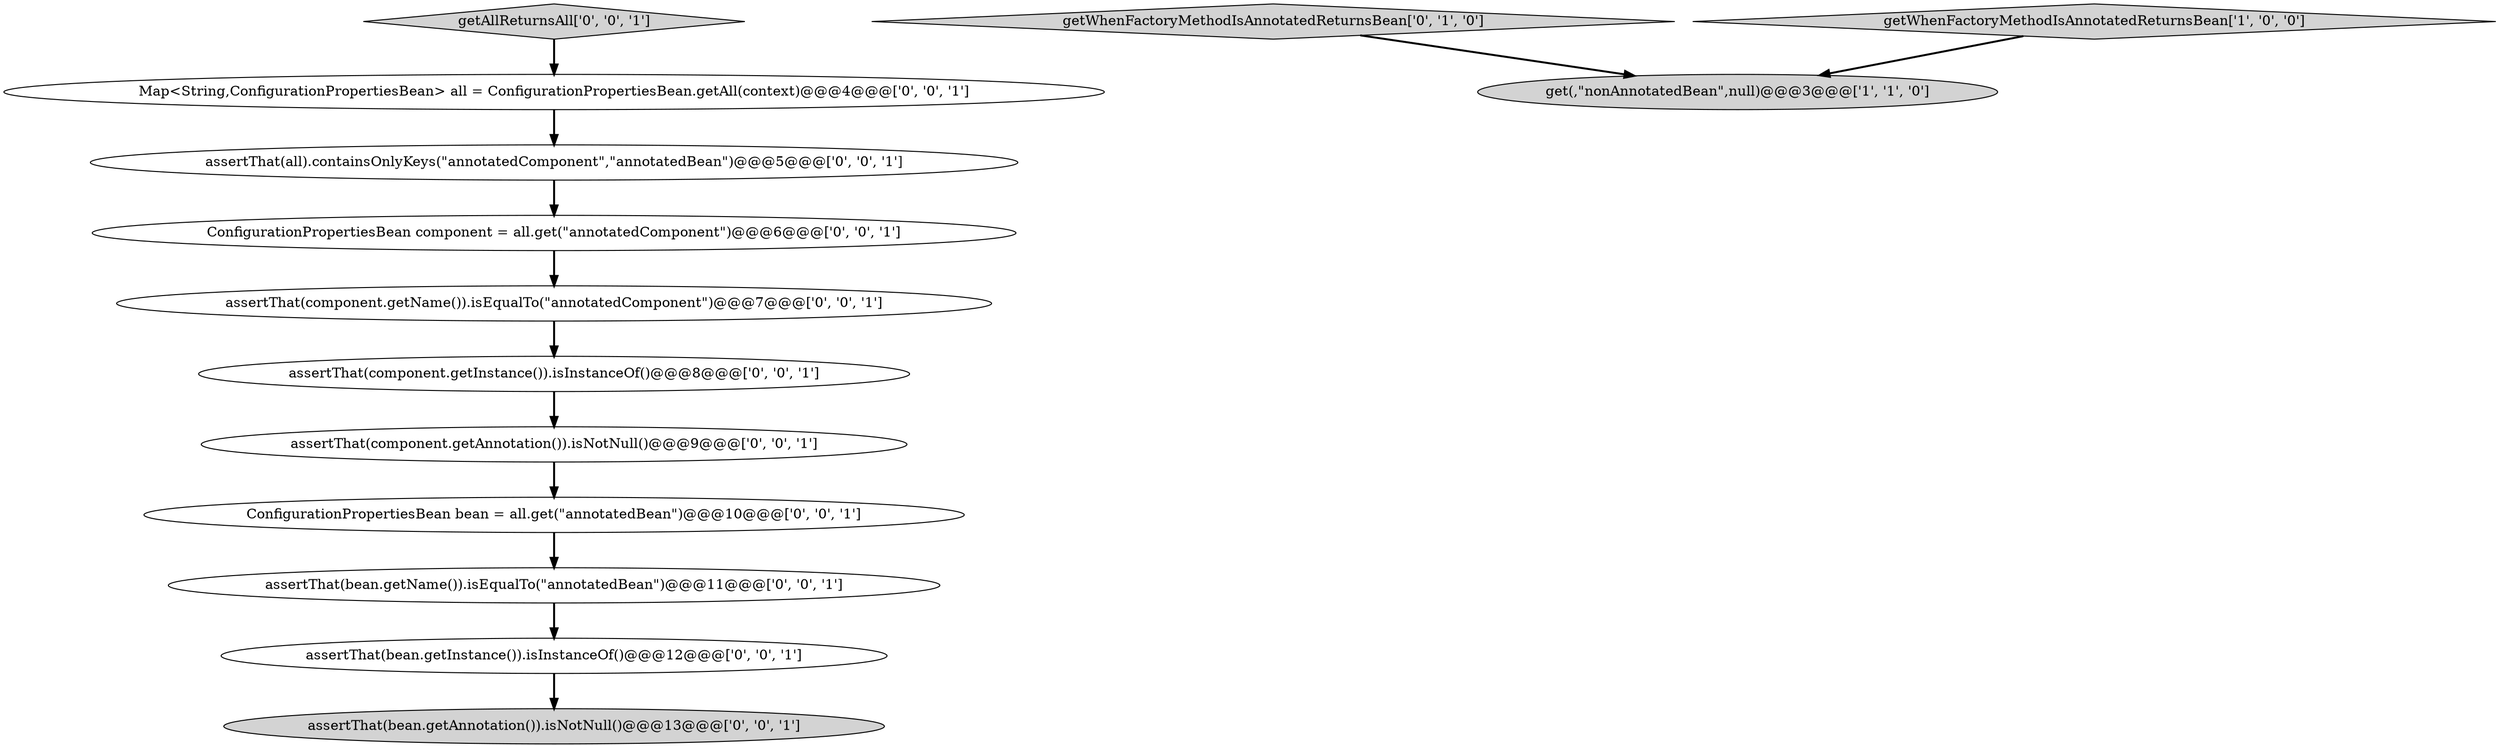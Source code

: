 digraph {
7 [style = filled, label = "assertThat(component.getName()).isEqualTo(\"annotatedComponent\")@@@7@@@['0', '0', '1']", fillcolor = white, shape = ellipse image = "AAA0AAABBB3BBB"];
11 [style = filled, label = "assertThat(bean.getInstance()).isInstanceOf()@@@12@@@['0', '0', '1']", fillcolor = white, shape = ellipse image = "AAA0AAABBB3BBB"];
4 [style = filled, label = "getAllReturnsAll['0', '0', '1']", fillcolor = lightgray, shape = diamond image = "AAA0AAABBB3BBB"];
13 [style = filled, label = "assertThat(component.getInstance()).isInstanceOf()@@@8@@@['0', '0', '1']", fillcolor = white, shape = ellipse image = "AAA0AAABBB3BBB"];
2 [style = filled, label = "getWhenFactoryMethodIsAnnotatedReturnsBean['0', '1', '0']", fillcolor = lightgray, shape = diamond image = "AAA0AAABBB2BBB"];
8 [style = filled, label = "assertThat(bean.getName()).isEqualTo(\"annotatedBean\")@@@11@@@['0', '0', '1']", fillcolor = white, shape = ellipse image = "AAA0AAABBB3BBB"];
10 [style = filled, label = "assertThat(bean.getAnnotation()).isNotNull()@@@13@@@['0', '0', '1']", fillcolor = lightgray, shape = ellipse image = "AAA0AAABBB3BBB"];
3 [style = filled, label = "Map<String,ConfigurationPropertiesBean> all = ConfigurationPropertiesBean.getAll(context)@@@4@@@['0', '0', '1']", fillcolor = white, shape = ellipse image = "AAA0AAABBB3BBB"];
1 [style = filled, label = "get(,\"nonAnnotatedBean\",null)@@@3@@@['1', '1', '0']", fillcolor = lightgray, shape = ellipse image = "AAA0AAABBB1BBB"];
9 [style = filled, label = "assertThat(component.getAnnotation()).isNotNull()@@@9@@@['0', '0', '1']", fillcolor = white, shape = ellipse image = "AAA0AAABBB3BBB"];
0 [style = filled, label = "getWhenFactoryMethodIsAnnotatedReturnsBean['1', '0', '0']", fillcolor = lightgray, shape = diamond image = "AAA0AAABBB1BBB"];
5 [style = filled, label = "assertThat(all).containsOnlyKeys(\"annotatedComponent\",\"annotatedBean\")@@@5@@@['0', '0', '1']", fillcolor = white, shape = ellipse image = "AAA0AAABBB3BBB"];
6 [style = filled, label = "ConfigurationPropertiesBean bean = all.get(\"annotatedBean\")@@@10@@@['0', '0', '1']", fillcolor = white, shape = ellipse image = "AAA0AAABBB3BBB"];
12 [style = filled, label = "ConfigurationPropertiesBean component = all.get(\"annotatedComponent\")@@@6@@@['0', '0', '1']", fillcolor = white, shape = ellipse image = "AAA0AAABBB3BBB"];
0->1 [style = bold, label=""];
8->11 [style = bold, label=""];
5->12 [style = bold, label=""];
12->7 [style = bold, label=""];
13->9 [style = bold, label=""];
11->10 [style = bold, label=""];
4->3 [style = bold, label=""];
2->1 [style = bold, label=""];
6->8 [style = bold, label=""];
3->5 [style = bold, label=""];
9->6 [style = bold, label=""];
7->13 [style = bold, label=""];
}
